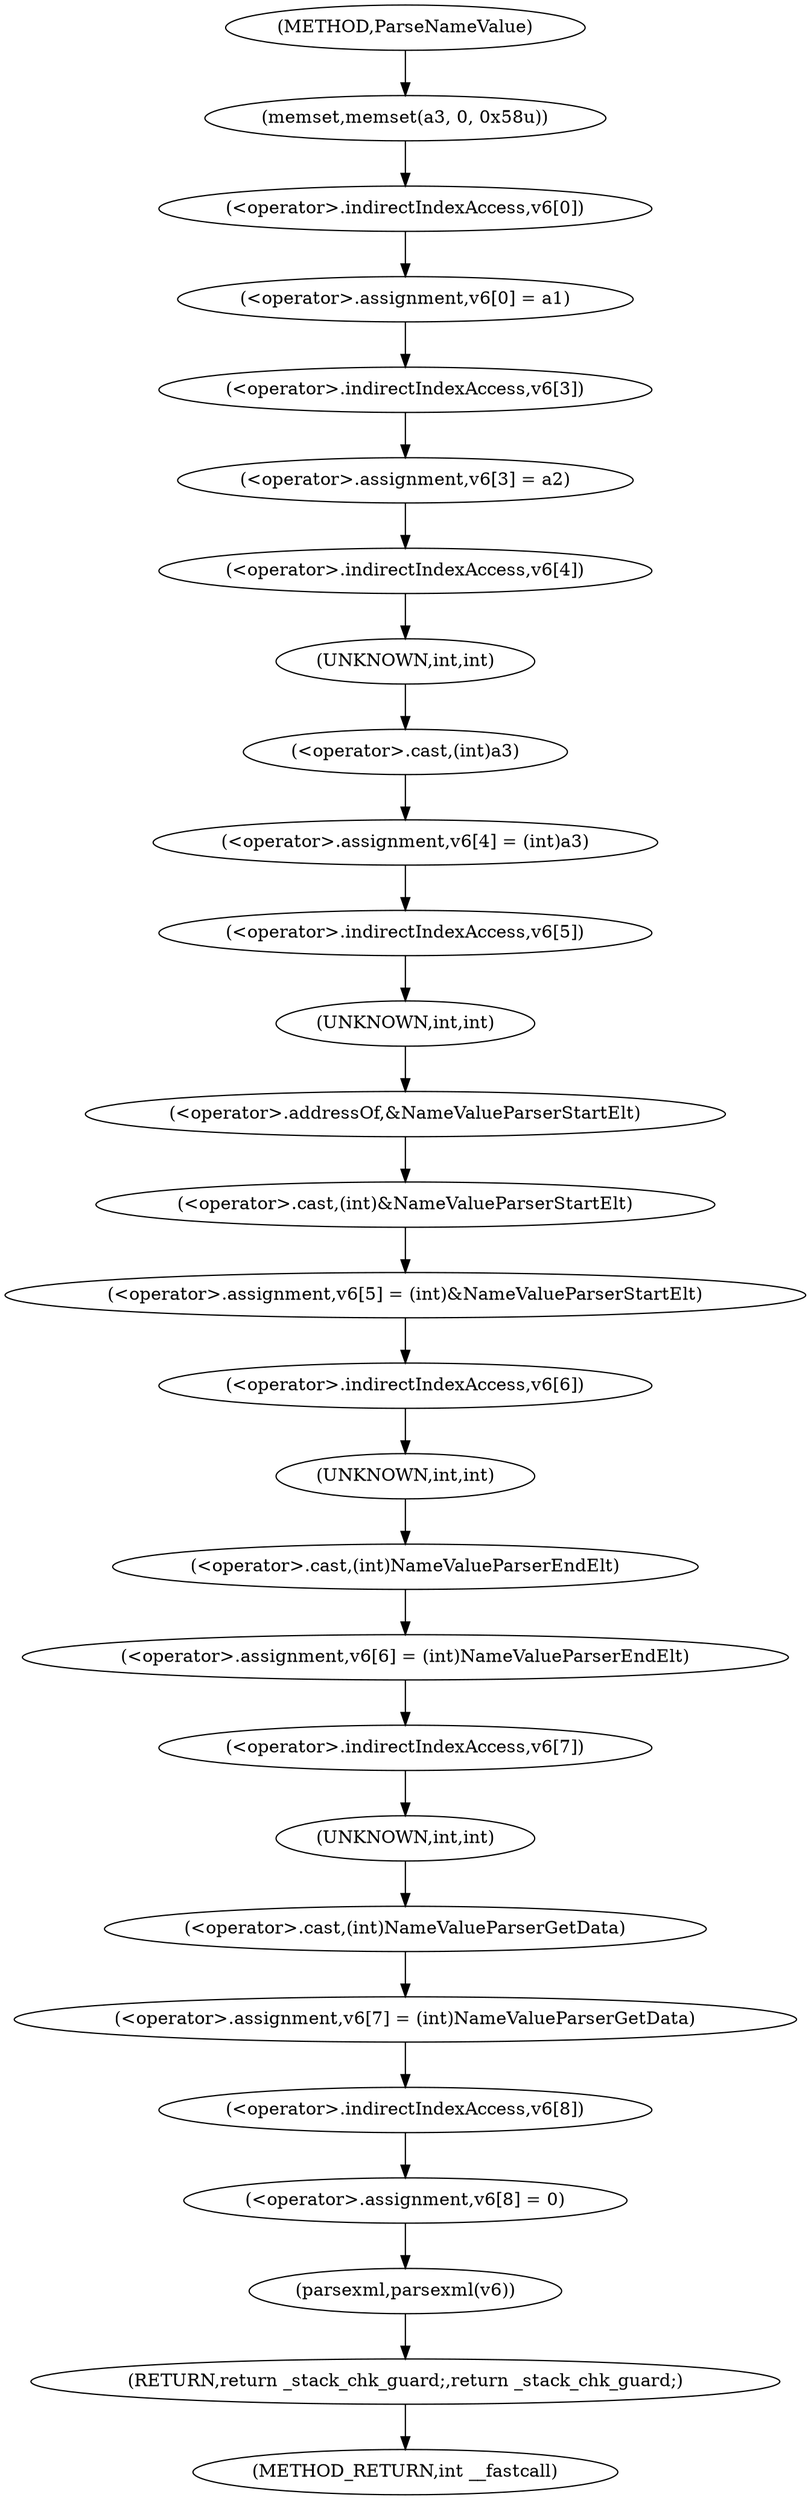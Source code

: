 digraph ParseNameValue {  
"1000108" [label = "(memset,memset(a3, 0, 0x58u))" ]
"1000112" [label = "(<operator>.assignment,v6[0] = a1)" ]
"1000113" [label = "(<operator>.indirectIndexAccess,v6[0])" ]
"1000117" [label = "(<operator>.assignment,v6[3] = a2)" ]
"1000118" [label = "(<operator>.indirectIndexAccess,v6[3])" ]
"1000122" [label = "(<operator>.assignment,v6[4] = (int)a3)" ]
"1000123" [label = "(<operator>.indirectIndexAccess,v6[4])" ]
"1000126" [label = "(<operator>.cast,(int)a3)" ]
"1000127" [label = "(UNKNOWN,int,int)" ]
"1000129" [label = "(<operator>.assignment,v6[5] = (int)&NameValueParserStartElt)" ]
"1000130" [label = "(<operator>.indirectIndexAccess,v6[5])" ]
"1000133" [label = "(<operator>.cast,(int)&NameValueParserStartElt)" ]
"1000134" [label = "(UNKNOWN,int,int)" ]
"1000135" [label = "(<operator>.addressOf,&NameValueParserStartElt)" ]
"1000137" [label = "(<operator>.assignment,v6[6] = (int)NameValueParserEndElt)" ]
"1000138" [label = "(<operator>.indirectIndexAccess,v6[6])" ]
"1000141" [label = "(<operator>.cast,(int)NameValueParserEndElt)" ]
"1000142" [label = "(UNKNOWN,int,int)" ]
"1000144" [label = "(<operator>.assignment,v6[7] = (int)NameValueParserGetData)" ]
"1000145" [label = "(<operator>.indirectIndexAccess,v6[7])" ]
"1000148" [label = "(<operator>.cast,(int)NameValueParserGetData)" ]
"1000149" [label = "(UNKNOWN,int,int)" ]
"1000151" [label = "(<operator>.assignment,v6[8] = 0)" ]
"1000152" [label = "(<operator>.indirectIndexAccess,v6[8])" ]
"1000156" [label = "(parsexml,parsexml(v6))" ]
"1000158" [label = "(RETURN,return _stack_chk_guard;,return _stack_chk_guard;)" ]
"1000102" [label = "(METHOD,ParseNameValue)" ]
"1000160" [label = "(METHOD_RETURN,int __fastcall)" ]
  "1000108" -> "1000113" 
  "1000112" -> "1000118" 
  "1000113" -> "1000112" 
  "1000117" -> "1000123" 
  "1000118" -> "1000117" 
  "1000122" -> "1000130" 
  "1000123" -> "1000127" 
  "1000126" -> "1000122" 
  "1000127" -> "1000126" 
  "1000129" -> "1000138" 
  "1000130" -> "1000134" 
  "1000133" -> "1000129" 
  "1000134" -> "1000135" 
  "1000135" -> "1000133" 
  "1000137" -> "1000145" 
  "1000138" -> "1000142" 
  "1000141" -> "1000137" 
  "1000142" -> "1000141" 
  "1000144" -> "1000152" 
  "1000145" -> "1000149" 
  "1000148" -> "1000144" 
  "1000149" -> "1000148" 
  "1000151" -> "1000156" 
  "1000152" -> "1000151" 
  "1000156" -> "1000158" 
  "1000158" -> "1000160" 
  "1000102" -> "1000108" 
}
